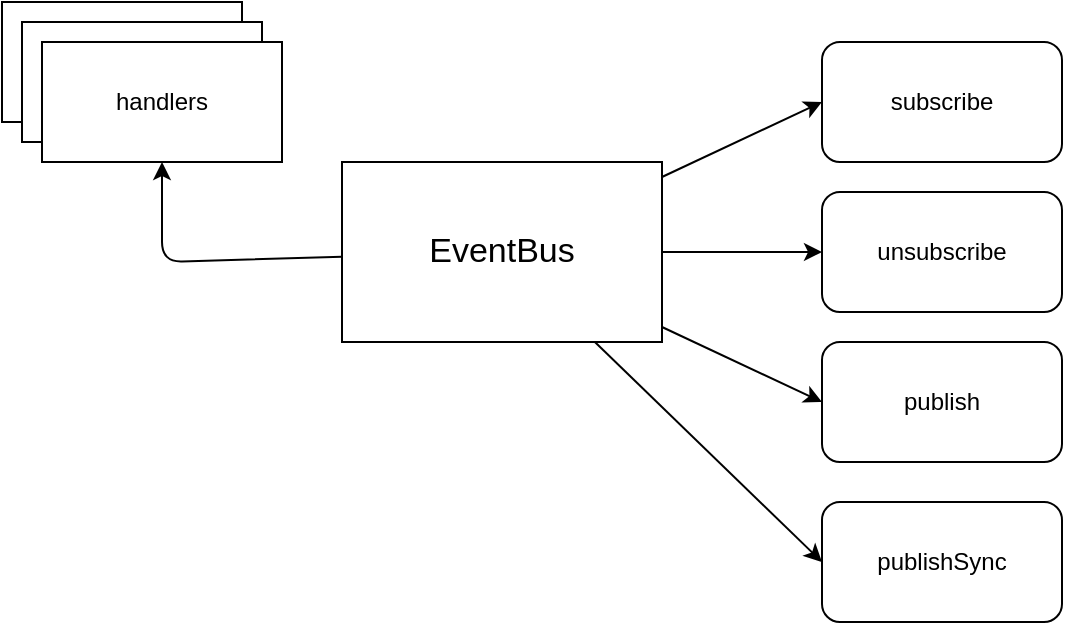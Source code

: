 <mxfile scale="1" border="20">
    <diagram id="I9BAml0AHOrvvGV0SrDS" name="Page-1">
        <mxGraphModel dx="848" dy="1090" grid="1" gridSize="10" guides="1" tooltips="1" connect="1" arrows="1" fold="1" page="1" pageScale="1" pageWidth="800" pageHeight="800" math="0" shadow="0">
            <root>
                <mxCell id="0"/>
                <mxCell id="1" parent="0"/>
                <mxCell id="9" style="edgeStyle=none;html=1;entryX=0;entryY=0.5;entryDx=0;entryDy=0;strokeColor=default;" parent="1" source="2" target="3" edge="1">
                    <mxGeometry relative="1" as="geometry"/>
                </mxCell>
                <mxCell id="10" style="edgeStyle=none;html=1;entryX=0;entryY=0.5;entryDx=0;entryDy=0;strokeColor=default;" parent="1" source="2" target="4" edge="1">
                    <mxGeometry relative="1" as="geometry"/>
                </mxCell>
                <mxCell id="11" style="edgeStyle=none;html=1;entryX=0.5;entryY=1;entryDx=0;entryDy=0;strokeColor=default;" parent="1" source="2" target="8" edge="1">
                    <mxGeometry relative="1" as="geometry">
                        <Array as="points">
                            <mxPoint x="210" y="160"/>
                        </Array>
                    </mxGeometry>
                </mxCell>
                <mxCell id="21" style="edgeStyle=none;html=1;entryX=0;entryY=0.5;entryDx=0;entryDy=0;strokeColor=default;" parent="1" source="2" target="20" edge="1">
                    <mxGeometry relative="1" as="geometry"/>
                </mxCell>
                <mxCell id="23" style="edgeStyle=none;html=1;entryX=0;entryY=0.5;entryDx=0;entryDy=0;" parent="1" source="2" target="22" edge="1">
                    <mxGeometry relative="1" as="geometry"/>
                </mxCell>
                <mxCell id="2" value="EventBus" style="rounded=0;whiteSpace=wrap;html=1;fontSize=17;" parent="1" vertex="1">
                    <mxGeometry x="300" y="110" width="160" height="90" as="geometry"/>
                </mxCell>
                <mxCell id="3" value="subscribe" style="rounded=1;whiteSpace=wrap;html=1;" parent="1" vertex="1">
                    <mxGeometry x="540" y="50" width="120" height="60" as="geometry"/>
                </mxCell>
                <mxCell id="4" value="unsubscribe" style="rounded=1;whiteSpace=wrap;html=1;" parent="1" vertex="1">
                    <mxGeometry x="540" y="125" width="120" height="60" as="geometry"/>
                </mxCell>
                <mxCell id="6" value="" style="rounded=0;whiteSpace=wrap;html=1;" parent="1" vertex="1">
                    <mxGeometry x="130" y="30" width="120" height="60" as="geometry"/>
                </mxCell>
                <mxCell id="7" value="" style="rounded=0;whiteSpace=wrap;html=1;" parent="1" vertex="1">
                    <mxGeometry x="140" y="40" width="120" height="60" as="geometry"/>
                </mxCell>
                <mxCell id="8" value="handlers" style="rounded=0;whiteSpace=wrap;html=1;" parent="1" vertex="1">
                    <mxGeometry x="150" y="50" width="120" height="60" as="geometry"/>
                </mxCell>
                <mxCell id="20" value="publish" style="rounded=1;whiteSpace=wrap;html=1;" parent="1" vertex="1">
                    <mxGeometry x="540" y="200" width="120" height="60" as="geometry"/>
                </mxCell>
                <mxCell id="22" value="publishSync" style="rounded=1;whiteSpace=wrap;html=1;" parent="1" vertex="1">
                    <mxGeometry x="540" y="280" width="120" height="60" as="geometry"/>
                </mxCell>
            </root>
        </mxGraphModel>
    </diagram>
</mxfile>